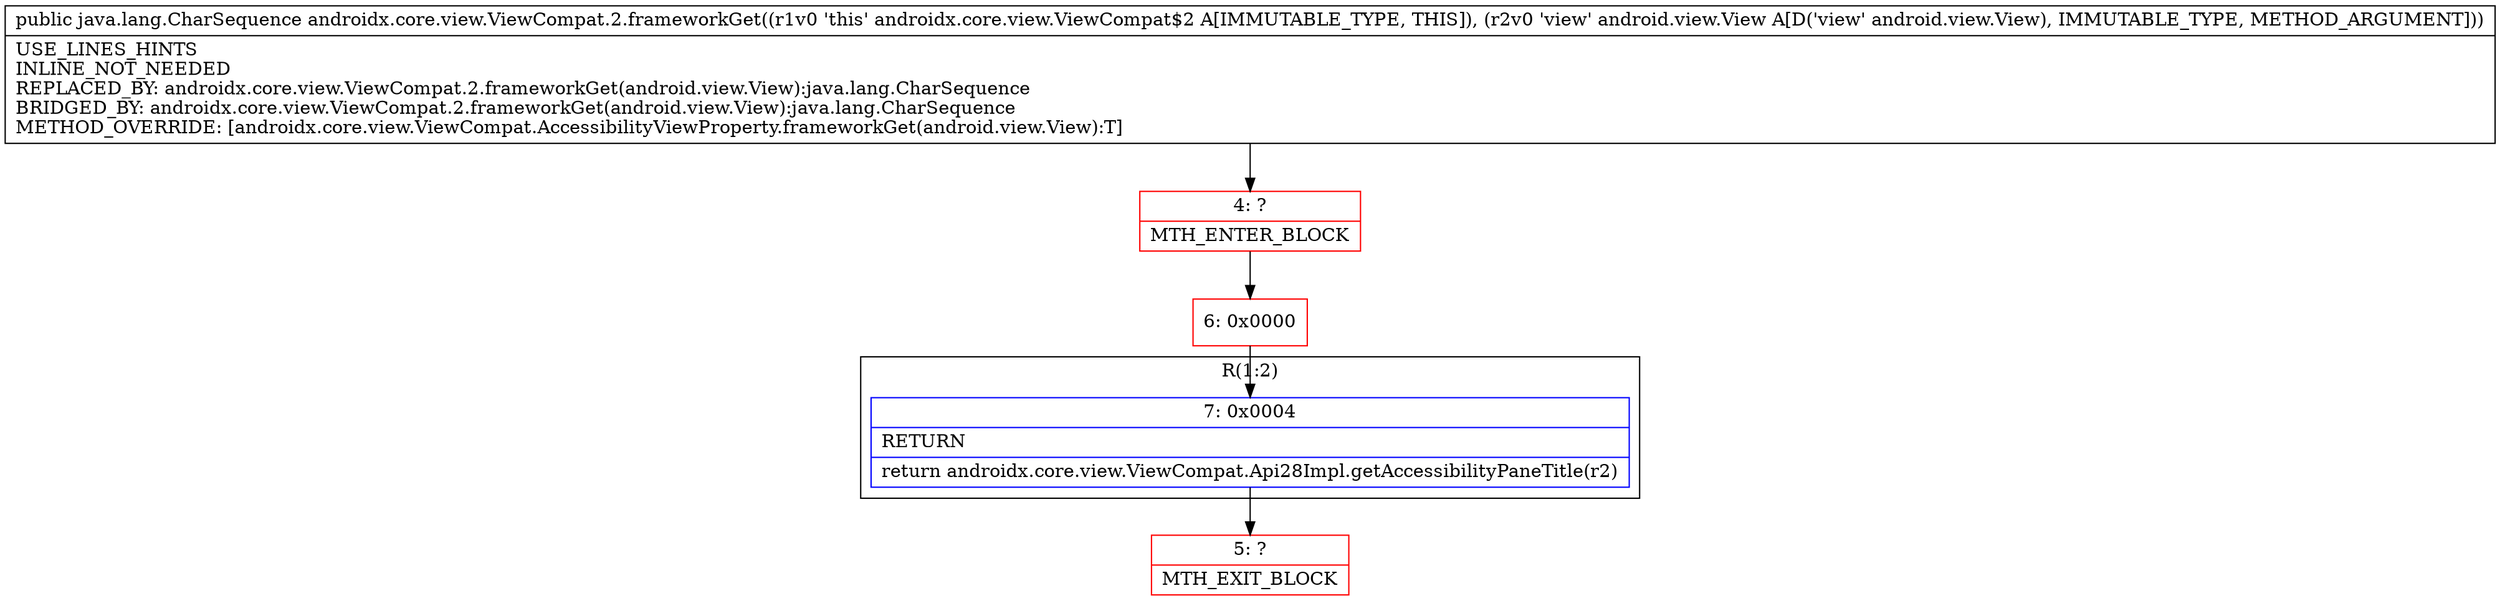 digraph "CFG forandroidx.core.view.ViewCompat.2.frameworkGet(Landroid\/view\/View;)Ljava\/lang\/CharSequence;" {
subgraph cluster_Region_1075975470 {
label = "R(1:2)";
node [shape=record,color=blue];
Node_7 [shape=record,label="{7\:\ 0x0004|RETURN\l|return androidx.core.view.ViewCompat.Api28Impl.getAccessibilityPaneTitle(r2)\l}"];
}
Node_4 [shape=record,color=red,label="{4\:\ ?|MTH_ENTER_BLOCK\l}"];
Node_6 [shape=record,color=red,label="{6\:\ 0x0000}"];
Node_5 [shape=record,color=red,label="{5\:\ ?|MTH_EXIT_BLOCK\l}"];
MethodNode[shape=record,label="{public java.lang.CharSequence androidx.core.view.ViewCompat.2.frameworkGet((r1v0 'this' androidx.core.view.ViewCompat$2 A[IMMUTABLE_TYPE, THIS]), (r2v0 'view' android.view.View A[D('view' android.view.View), IMMUTABLE_TYPE, METHOD_ARGUMENT]))  | USE_LINES_HINTS\lINLINE_NOT_NEEDED\lREPLACED_BY: androidx.core.view.ViewCompat.2.frameworkGet(android.view.View):java.lang.CharSequence\lBRIDGED_BY: androidx.core.view.ViewCompat.2.frameworkGet(android.view.View):java.lang.CharSequence\lMETHOD_OVERRIDE: [androidx.core.view.ViewCompat.AccessibilityViewProperty.frameworkGet(android.view.View):T]\l}"];
MethodNode -> Node_4;Node_7 -> Node_5;
Node_4 -> Node_6;
Node_6 -> Node_7;
}

